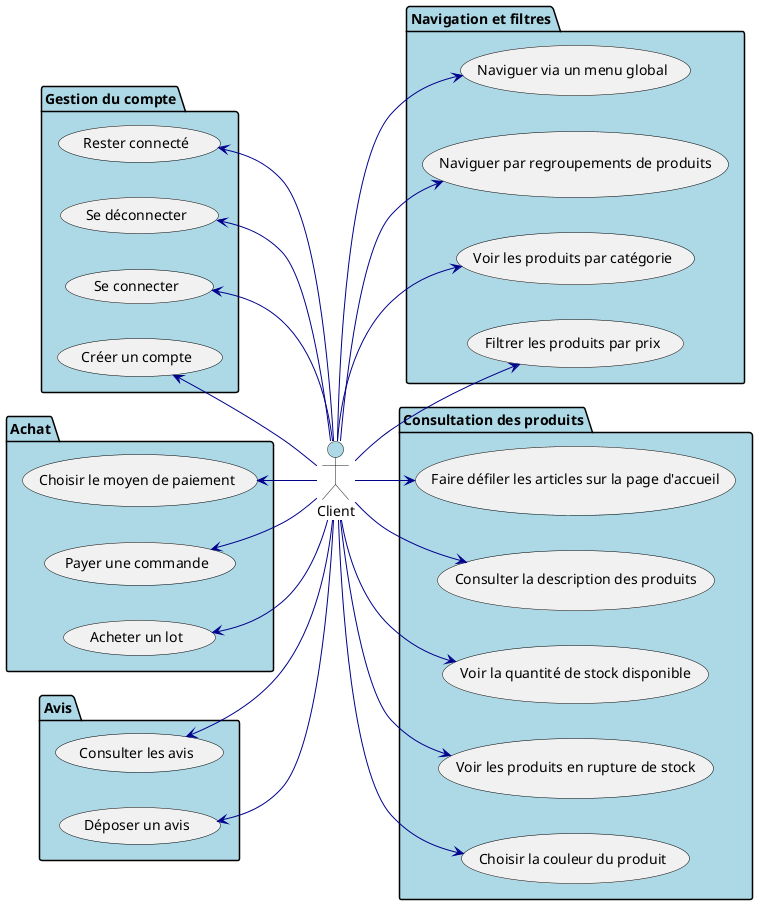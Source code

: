 @startuml
skinparam {
    actorBackgroundColor LightBlue
    packageBackgroundColor LightBlue 
    usecaseBorderColor Black
    arrowColor DarkBlue
    UsecaseRectangleRounded true
}

actor Client

left to right direction

package "Gestion du compte" {
    Client -u-> (Créer un compte)
    Client -u-> (Se connecter)
    Client -u-> (Se déconnecter)
    Client -u-> (Rester connecté)
}

package "Navigation et filtres" {
    Client --> (Naviguer via un menu global)
    Client --> (Naviguer par regroupements de produits)
    Client --> (Voir les produits par catégorie)
    Client --> (Filtrer les produits par prix)
}

package "Consultation des produits" {
    Client --> (Faire défiler les articles sur la page d'accueil)
    Client --> (Consulter la description des produits)
    Client --> (Voir la quantité de stock disponible)
    Client --> (Voir les produits en rupture de stock)
    Client --> (Choisir la couleur du produit)
}

package "Achat" {
    Client -u-> (Acheter un lot)
    Client -u-> (Payer une commande)
    Client -u-> (Choisir le moyen de paiement)
}

package "Avis" {
    Client -u-> (Déposer un avis)
    Client -u-> (Consulter les avis)
}
@enduml
